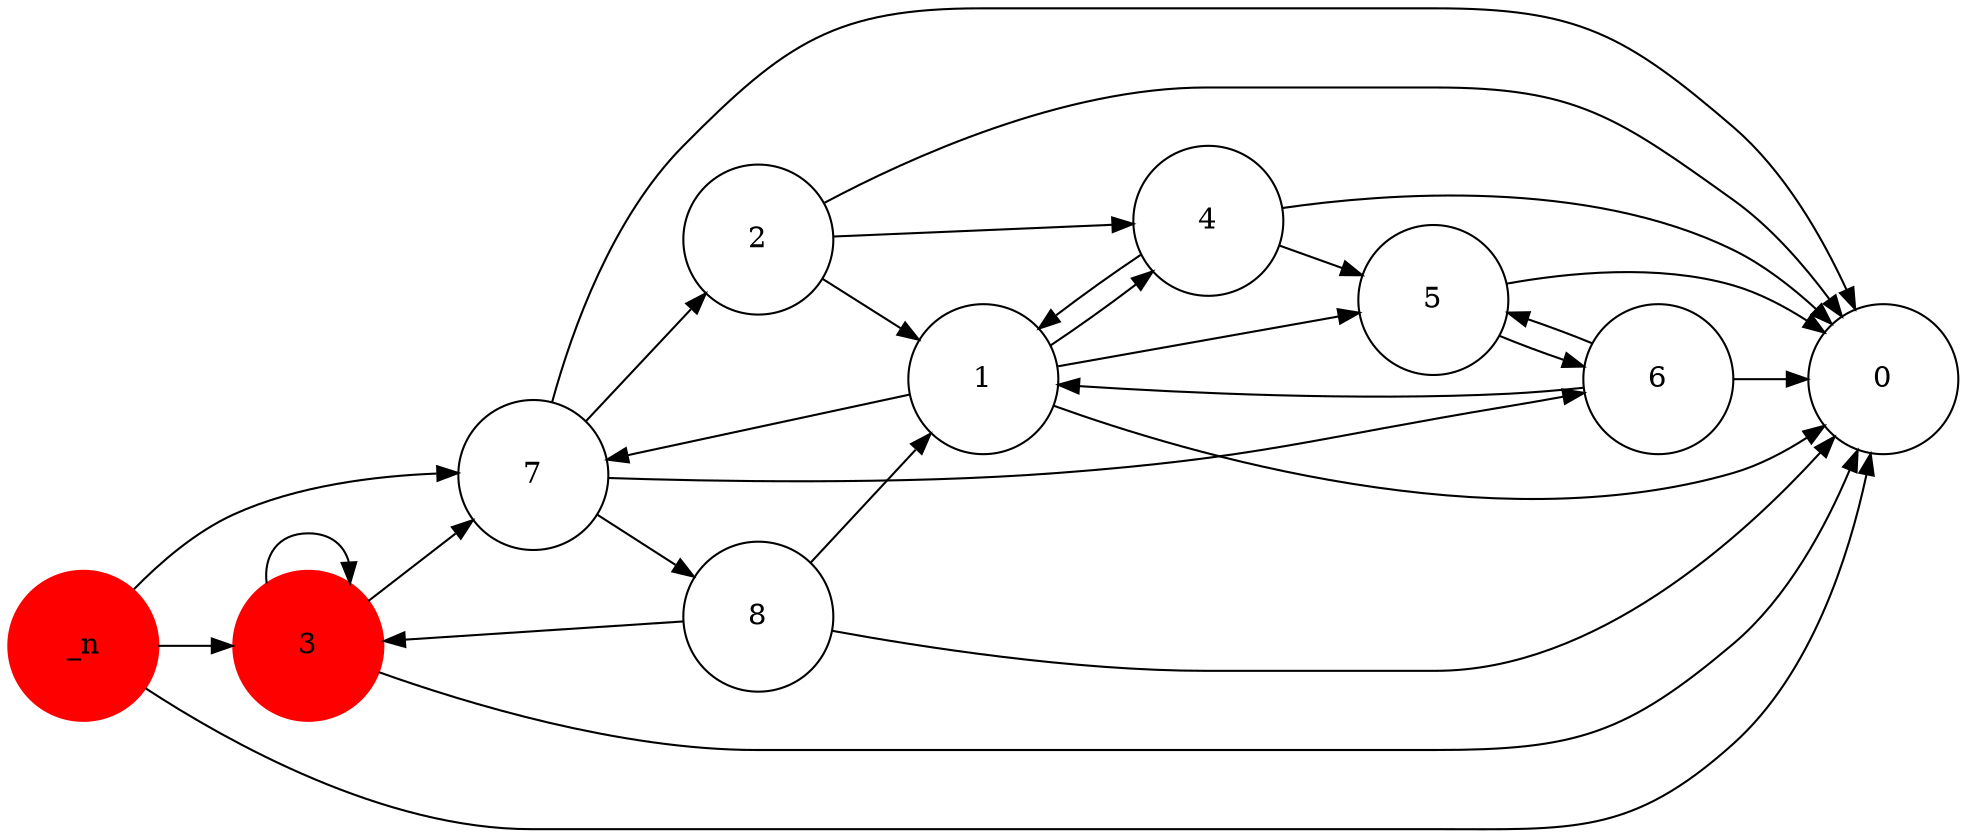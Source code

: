 #Total states is 0, including 0 states and 0 newstates
#Total transisions is 0, including 0 transistions and 0 new transitions
digraph finite_state_machine {
	rankdir=LR;
	size="20,20";
	resolution="300";
	overlap=false;

	node [shape = circle, fixedsize=true, width = 1, color = red, style = filled];
	3_n;
 
	node [shape = circle, color = black, style = unfilled];
	1;
 	2;
 	3;
 	4;
 	5;
 	6;
 	7;
 	8;
 	1 -> 0;
	1 -> 4;
	1 -> 5;
	1 -> 7;
	2 -> 0;
	2 -> 1;
	2 -> 4;
	3 -> 0;
	3 -> 3_n;
	3 -> 7;
	3_n -> 0;
	3_n -> 3;
	3_n -> 7;
	4 -> 0;
	4 -> 1;
	4 -> 5;
	5 -> 0;
	5 -> 6;
	6 -> 0;
	6 -> 1;
	6 -> 5;
	7 -> 0;
	7 -> 2;
	7 -> 6;
	7 -> 8;
	8 -> 0;
	8 -> 1;
	8 -> 3;
}
